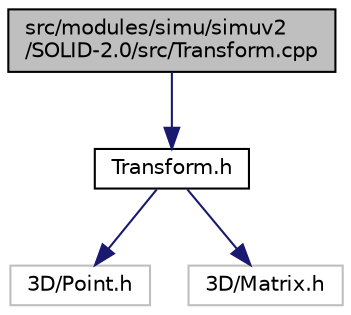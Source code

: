 digraph "src/modules/simu/simuv2/SOLID-2.0/src/Transform.cpp"
{
  edge [fontname="Helvetica",fontsize="10",labelfontname="Helvetica",labelfontsize="10"];
  node [fontname="Helvetica",fontsize="10",shape=record];
  Node1 [label="src/modules/simu/simuv2\l/SOLID-2.0/src/Transform.cpp",height=0.2,width=0.4,color="black", fillcolor="grey75", style="filled", fontcolor="black"];
  Node1 -> Node2 [color="midnightblue",fontsize="10",style="solid",fontname="Helvetica"];
  Node2 [label="Transform.h",height=0.2,width=0.4,color="black", fillcolor="white", style="filled",URL="$_transform_8h.html"];
  Node2 -> Node3 [color="midnightblue",fontsize="10",style="solid",fontname="Helvetica"];
  Node3 [label="3D/Point.h",height=0.2,width=0.4,color="grey75", fillcolor="white", style="filled"];
  Node2 -> Node4 [color="midnightblue",fontsize="10",style="solid",fontname="Helvetica"];
  Node4 [label="3D/Matrix.h",height=0.2,width=0.4,color="grey75", fillcolor="white", style="filled"];
}
